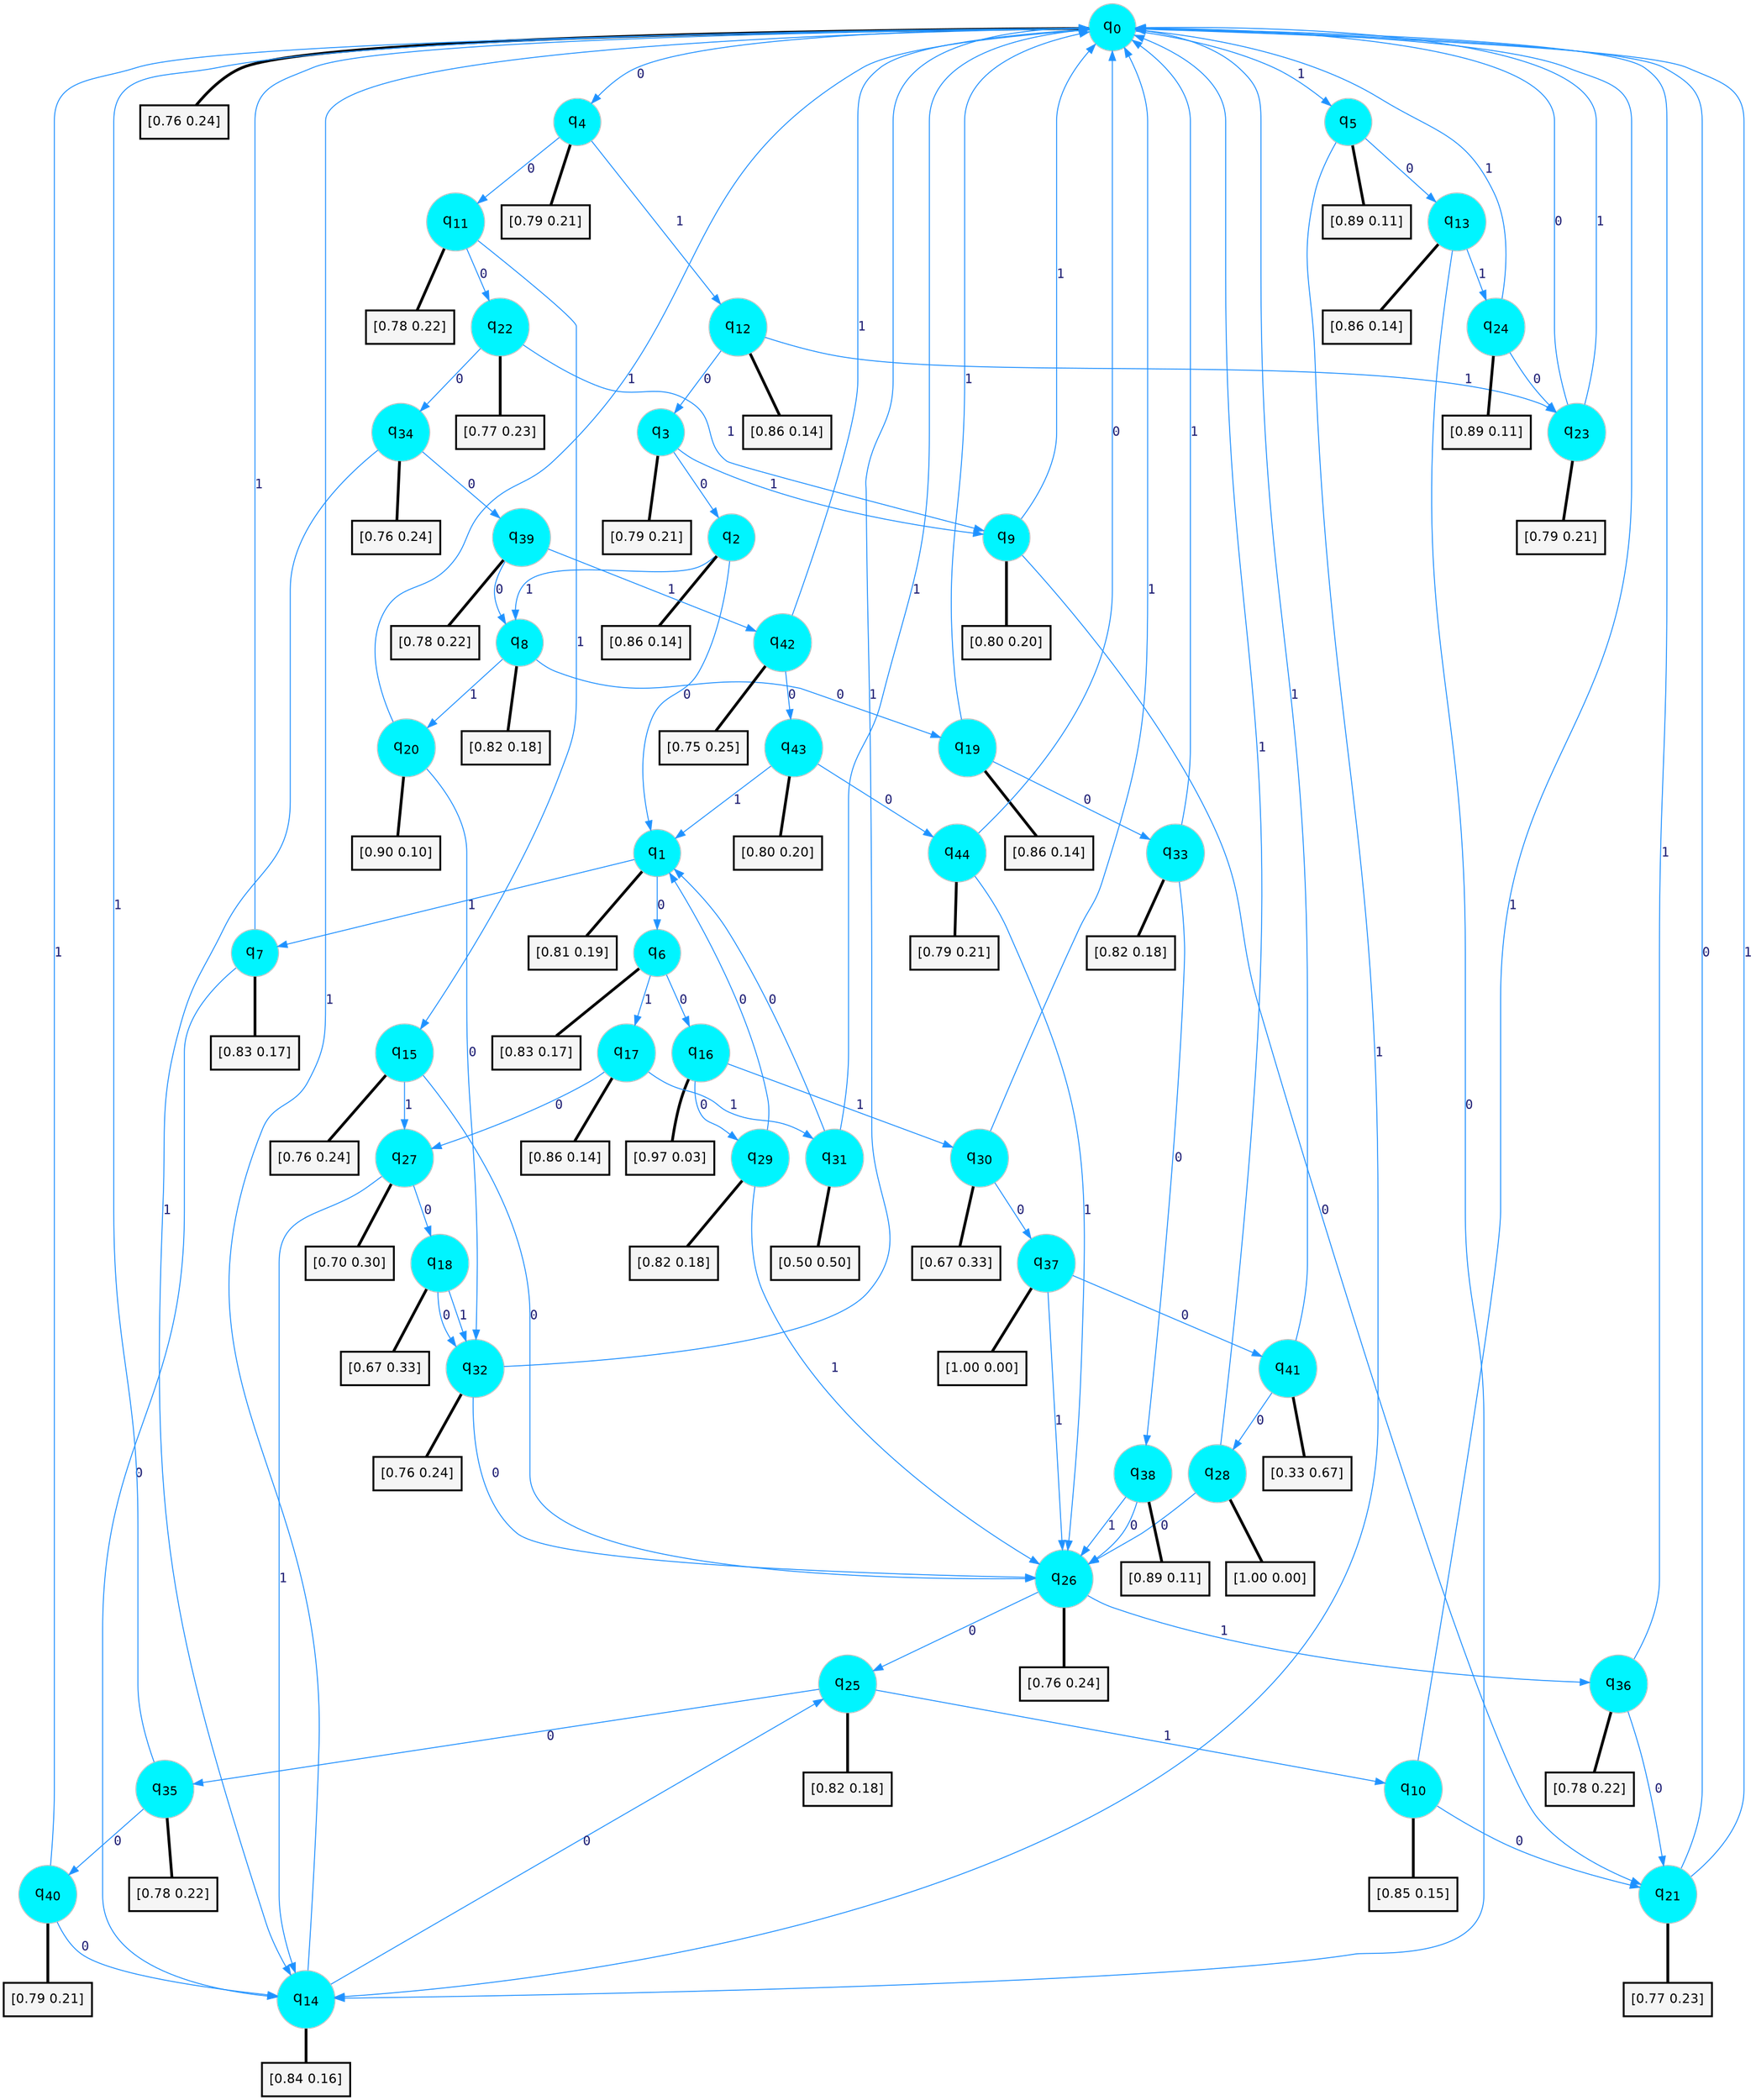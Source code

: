 digraph G {
graph [
bgcolor=transparent, dpi=300, rankdir=TD, size="40,25"];
node [
color=gray, fillcolor=turquoise1, fontcolor=black, fontname=Helvetica, fontsize=16, fontweight=bold, shape=circle, style=filled];
edge [
arrowsize=1, color=dodgerblue1, fontcolor=midnightblue, fontname=courier, fontweight=bold, penwidth=1, style=solid, weight=20];
0[label=<q<SUB>0</SUB>>];
1[label=<q<SUB>1</SUB>>];
2[label=<q<SUB>2</SUB>>];
3[label=<q<SUB>3</SUB>>];
4[label=<q<SUB>4</SUB>>];
5[label=<q<SUB>5</SUB>>];
6[label=<q<SUB>6</SUB>>];
7[label=<q<SUB>7</SUB>>];
8[label=<q<SUB>8</SUB>>];
9[label=<q<SUB>9</SUB>>];
10[label=<q<SUB>10</SUB>>];
11[label=<q<SUB>11</SUB>>];
12[label=<q<SUB>12</SUB>>];
13[label=<q<SUB>13</SUB>>];
14[label=<q<SUB>14</SUB>>];
15[label=<q<SUB>15</SUB>>];
16[label=<q<SUB>16</SUB>>];
17[label=<q<SUB>17</SUB>>];
18[label=<q<SUB>18</SUB>>];
19[label=<q<SUB>19</SUB>>];
20[label=<q<SUB>20</SUB>>];
21[label=<q<SUB>21</SUB>>];
22[label=<q<SUB>22</SUB>>];
23[label=<q<SUB>23</SUB>>];
24[label=<q<SUB>24</SUB>>];
25[label=<q<SUB>25</SUB>>];
26[label=<q<SUB>26</SUB>>];
27[label=<q<SUB>27</SUB>>];
28[label=<q<SUB>28</SUB>>];
29[label=<q<SUB>29</SUB>>];
30[label=<q<SUB>30</SUB>>];
31[label=<q<SUB>31</SUB>>];
32[label=<q<SUB>32</SUB>>];
33[label=<q<SUB>33</SUB>>];
34[label=<q<SUB>34</SUB>>];
35[label=<q<SUB>35</SUB>>];
36[label=<q<SUB>36</SUB>>];
37[label=<q<SUB>37</SUB>>];
38[label=<q<SUB>38</SUB>>];
39[label=<q<SUB>39</SUB>>];
40[label=<q<SUB>40</SUB>>];
41[label=<q<SUB>41</SUB>>];
42[label=<q<SUB>42</SUB>>];
43[label=<q<SUB>43</SUB>>];
44[label=<q<SUB>44</SUB>>];
45[label="[0.76 0.24]", shape=box,fontcolor=black, fontname=Helvetica, fontsize=14, penwidth=2, fillcolor=whitesmoke,color=black];
46[label="[0.81 0.19]", shape=box,fontcolor=black, fontname=Helvetica, fontsize=14, penwidth=2, fillcolor=whitesmoke,color=black];
47[label="[0.86 0.14]", shape=box,fontcolor=black, fontname=Helvetica, fontsize=14, penwidth=2, fillcolor=whitesmoke,color=black];
48[label="[0.79 0.21]", shape=box,fontcolor=black, fontname=Helvetica, fontsize=14, penwidth=2, fillcolor=whitesmoke,color=black];
49[label="[0.79 0.21]", shape=box,fontcolor=black, fontname=Helvetica, fontsize=14, penwidth=2, fillcolor=whitesmoke,color=black];
50[label="[0.89 0.11]", shape=box,fontcolor=black, fontname=Helvetica, fontsize=14, penwidth=2, fillcolor=whitesmoke,color=black];
51[label="[0.83 0.17]", shape=box,fontcolor=black, fontname=Helvetica, fontsize=14, penwidth=2, fillcolor=whitesmoke,color=black];
52[label="[0.83 0.17]", shape=box,fontcolor=black, fontname=Helvetica, fontsize=14, penwidth=2, fillcolor=whitesmoke,color=black];
53[label="[0.82 0.18]", shape=box,fontcolor=black, fontname=Helvetica, fontsize=14, penwidth=2, fillcolor=whitesmoke,color=black];
54[label="[0.80 0.20]", shape=box,fontcolor=black, fontname=Helvetica, fontsize=14, penwidth=2, fillcolor=whitesmoke,color=black];
55[label="[0.85 0.15]", shape=box,fontcolor=black, fontname=Helvetica, fontsize=14, penwidth=2, fillcolor=whitesmoke,color=black];
56[label="[0.78 0.22]", shape=box,fontcolor=black, fontname=Helvetica, fontsize=14, penwidth=2, fillcolor=whitesmoke,color=black];
57[label="[0.86 0.14]", shape=box,fontcolor=black, fontname=Helvetica, fontsize=14, penwidth=2, fillcolor=whitesmoke,color=black];
58[label="[0.86 0.14]", shape=box,fontcolor=black, fontname=Helvetica, fontsize=14, penwidth=2, fillcolor=whitesmoke,color=black];
59[label="[0.84 0.16]", shape=box,fontcolor=black, fontname=Helvetica, fontsize=14, penwidth=2, fillcolor=whitesmoke,color=black];
60[label="[0.76 0.24]", shape=box,fontcolor=black, fontname=Helvetica, fontsize=14, penwidth=2, fillcolor=whitesmoke,color=black];
61[label="[0.97 0.03]", shape=box,fontcolor=black, fontname=Helvetica, fontsize=14, penwidth=2, fillcolor=whitesmoke,color=black];
62[label="[0.86 0.14]", shape=box,fontcolor=black, fontname=Helvetica, fontsize=14, penwidth=2, fillcolor=whitesmoke,color=black];
63[label="[0.67 0.33]", shape=box,fontcolor=black, fontname=Helvetica, fontsize=14, penwidth=2, fillcolor=whitesmoke,color=black];
64[label="[0.86 0.14]", shape=box,fontcolor=black, fontname=Helvetica, fontsize=14, penwidth=2, fillcolor=whitesmoke,color=black];
65[label="[0.90 0.10]", shape=box,fontcolor=black, fontname=Helvetica, fontsize=14, penwidth=2, fillcolor=whitesmoke,color=black];
66[label="[0.77 0.23]", shape=box,fontcolor=black, fontname=Helvetica, fontsize=14, penwidth=2, fillcolor=whitesmoke,color=black];
67[label="[0.77 0.23]", shape=box,fontcolor=black, fontname=Helvetica, fontsize=14, penwidth=2, fillcolor=whitesmoke,color=black];
68[label="[0.79 0.21]", shape=box,fontcolor=black, fontname=Helvetica, fontsize=14, penwidth=2, fillcolor=whitesmoke,color=black];
69[label="[0.89 0.11]", shape=box,fontcolor=black, fontname=Helvetica, fontsize=14, penwidth=2, fillcolor=whitesmoke,color=black];
70[label="[0.82 0.18]", shape=box,fontcolor=black, fontname=Helvetica, fontsize=14, penwidth=2, fillcolor=whitesmoke,color=black];
71[label="[0.76 0.24]", shape=box,fontcolor=black, fontname=Helvetica, fontsize=14, penwidth=2, fillcolor=whitesmoke,color=black];
72[label="[0.70 0.30]", shape=box,fontcolor=black, fontname=Helvetica, fontsize=14, penwidth=2, fillcolor=whitesmoke,color=black];
73[label="[1.00 0.00]", shape=box,fontcolor=black, fontname=Helvetica, fontsize=14, penwidth=2, fillcolor=whitesmoke,color=black];
74[label="[0.82 0.18]", shape=box,fontcolor=black, fontname=Helvetica, fontsize=14, penwidth=2, fillcolor=whitesmoke,color=black];
75[label="[0.67 0.33]", shape=box,fontcolor=black, fontname=Helvetica, fontsize=14, penwidth=2, fillcolor=whitesmoke,color=black];
76[label="[0.50 0.50]", shape=box,fontcolor=black, fontname=Helvetica, fontsize=14, penwidth=2, fillcolor=whitesmoke,color=black];
77[label="[0.76 0.24]", shape=box,fontcolor=black, fontname=Helvetica, fontsize=14, penwidth=2, fillcolor=whitesmoke,color=black];
78[label="[0.82 0.18]", shape=box,fontcolor=black, fontname=Helvetica, fontsize=14, penwidth=2, fillcolor=whitesmoke,color=black];
79[label="[0.76 0.24]", shape=box,fontcolor=black, fontname=Helvetica, fontsize=14, penwidth=2, fillcolor=whitesmoke,color=black];
80[label="[0.78 0.22]", shape=box,fontcolor=black, fontname=Helvetica, fontsize=14, penwidth=2, fillcolor=whitesmoke,color=black];
81[label="[0.78 0.22]", shape=box,fontcolor=black, fontname=Helvetica, fontsize=14, penwidth=2, fillcolor=whitesmoke,color=black];
82[label="[1.00 0.00]", shape=box,fontcolor=black, fontname=Helvetica, fontsize=14, penwidth=2, fillcolor=whitesmoke,color=black];
83[label="[0.89 0.11]", shape=box,fontcolor=black, fontname=Helvetica, fontsize=14, penwidth=2, fillcolor=whitesmoke,color=black];
84[label="[0.78 0.22]", shape=box,fontcolor=black, fontname=Helvetica, fontsize=14, penwidth=2, fillcolor=whitesmoke,color=black];
85[label="[0.79 0.21]", shape=box,fontcolor=black, fontname=Helvetica, fontsize=14, penwidth=2, fillcolor=whitesmoke,color=black];
86[label="[0.33 0.67]", shape=box,fontcolor=black, fontname=Helvetica, fontsize=14, penwidth=2, fillcolor=whitesmoke,color=black];
87[label="[0.75 0.25]", shape=box,fontcolor=black, fontname=Helvetica, fontsize=14, penwidth=2, fillcolor=whitesmoke,color=black];
88[label="[0.80 0.20]", shape=box,fontcolor=black, fontname=Helvetica, fontsize=14, penwidth=2, fillcolor=whitesmoke,color=black];
89[label="[0.79 0.21]", shape=box,fontcolor=black, fontname=Helvetica, fontsize=14, penwidth=2, fillcolor=whitesmoke,color=black];
0->4 [label=0];
0->5 [label=1];
0->45 [arrowhead=none, penwidth=3,color=black];
1->6 [label=0];
1->7 [label=1];
1->46 [arrowhead=none, penwidth=3,color=black];
2->1 [label=0];
2->8 [label=1];
2->47 [arrowhead=none, penwidth=3,color=black];
3->2 [label=0];
3->9 [label=1];
3->48 [arrowhead=none, penwidth=3,color=black];
4->11 [label=0];
4->12 [label=1];
4->49 [arrowhead=none, penwidth=3,color=black];
5->13 [label=0];
5->14 [label=1];
5->50 [arrowhead=none, penwidth=3,color=black];
6->16 [label=0];
6->17 [label=1];
6->51 [arrowhead=none, penwidth=3,color=black];
7->14 [label=0];
7->0 [label=1];
7->52 [arrowhead=none, penwidth=3,color=black];
8->19 [label=0];
8->20 [label=1];
8->53 [arrowhead=none, penwidth=3,color=black];
9->21 [label=0];
9->0 [label=1];
9->54 [arrowhead=none, penwidth=3,color=black];
10->21 [label=0];
10->0 [label=1];
10->55 [arrowhead=none, penwidth=3,color=black];
11->22 [label=0];
11->15 [label=1];
11->56 [arrowhead=none, penwidth=3,color=black];
12->3 [label=0];
12->23 [label=1];
12->57 [arrowhead=none, penwidth=3,color=black];
13->14 [label=0];
13->24 [label=1];
13->58 [arrowhead=none, penwidth=3,color=black];
14->25 [label=0];
14->0 [label=1];
14->59 [arrowhead=none, penwidth=3,color=black];
15->26 [label=0];
15->27 [label=1];
15->60 [arrowhead=none, penwidth=3,color=black];
16->29 [label=0];
16->30 [label=1];
16->61 [arrowhead=none, penwidth=3,color=black];
17->27 [label=0];
17->31 [label=1];
17->62 [arrowhead=none, penwidth=3,color=black];
18->32 [label=0];
18->32 [label=1];
18->63 [arrowhead=none, penwidth=3,color=black];
19->33 [label=0];
19->0 [label=1];
19->64 [arrowhead=none, penwidth=3,color=black];
20->32 [label=0];
20->0 [label=1];
20->65 [arrowhead=none, penwidth=3,color=black];
21->0 [label=0];
21->0 [label=1];
21->66 [arrowhead=none, penwidth=3,color=black];
22->34 [label=0];
22->9 [label=1];
22->67 [arrowhead=none, penwidth=3,color=black];
23->0 [label=0];
23->0 [label=1];
23->68 [arrowhead=none, penwidth=3,color=black];
24->23 [label=0];
24->0 [label=1];
24->69 [arrowhead=none, penwidth=3,color=black];
25->35 [label=0];
25->10 [label=1];
25->70 [arrowhead=none, penwidth=3,color=black];
26->25 [label=0];
26->36 [label=1];
26->71 [arrowhead=none, penwidth=3,color=black];
27->18 [label=0];
27->14 [label=1];
27->72 [arrowhead=none, penwidth=3,color=black];
28->26 [label=0];
28->0 [label=1];
28->73 [arrowhead=none, penwidth=3,color=black];
29->1 [label=0];
29->26 [label=1];
29->74 [arrowhead=none, penwidth=3,color=black];
30->37 [label=0];
30->0 [label=1];
30->75 [arrowhead=none, penwidth=3,color=black];
31->1 [label=0];
31->0 [label=1];
31->76 [arrowhead=none, penwidth=3,color=black];
32->26 [label=0];
32->0 [label=1];
32->77 [arrowhead=none, penwidth=3,color=black];
33->38 [label=0];
33->0 [label=1];
33->78 [arrowhead=none, penwidth=3,color=black];
34->39 [label=0];
34->14 [label=1];
34->79 [arrowhead=none, penwidth=3,color=black];
35->40 [label=0];
35->0 [label=1];
35->80 [arrowhead=none, penwidth=3,color=black];
36->21 [label=0];
36->0 [label=1];
36->81 [arrowhead=none, penwidth=3,color=black];
37->41 [label=0];
37->26 [label=1];
37->82 [arrowhead=none, penwidth=3,color=black];
38->26 [label=0];
38->26 [label=1];
38->83 [arrowhead=none, penwidth=3,color=black];
39->8 [label=0];
39->42 [label=1];
39->84 [arrowhead=none, penwidth=3,color=black];
40->14 [label=0];
40->0 [label=1];
40->85 [arrowhead=none, penwidth=3,color=black];
41->28 [label=0];
41->0 [label=1];
41->86 [arrowhead=none, penwidth=3,color=black];
42->43 [label=0];
42->0 [label=1];
42->87 [arrowhead=none, penwidth=3,color=black];
43->44 [label=0];
43->1 [label=1];
43->88 [arrowhead=none, penwidth=3,color=black];
44->0 [label=0];
44->26 [label=1];
44->89 [arrowhead=none, penwidth=3,color=black];
}
